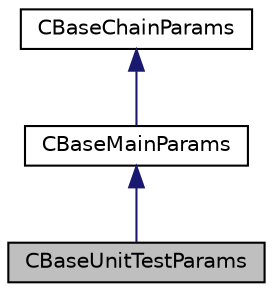 digraph "CBaseUnitTestParams"
{
 // LATEX_PDF_SIZE
  edge [fontname="Helvetica",fontsize="10",labelfontname="Helvetica",labelfontsize="10"];
  node [fontname="Helvetica",fontsize="10",shape=record];
  Node3 [label="CBaseUnitTestParams",height=0.2,width=0.4,color="black", fillcolor="grey75", style="filled", fontcolor="black",tooltip=" "];
  Node4 -> Node3 [dir="back",color="midnightblue",fontsize="10",style="solid",fontname="Helvetica"];
  Node4 [label="CBaseMainParams",height=0.2,width=0.4,color="black", fillcolor="white", style="filled",URL="$class_c_base_main_params.html",tooltip=" "];
  Node5 -> Node4 [dir="back",color="midnightblue",fontsize="10",style="solid",fontname="Helvetica"];
  Node5 [label="CBaseChainParams",height=0.2,width=0.4,color="black", fillcolor="white", style="filled",URL="$class_c_base_chain_params.html",tooltip=" "];
}
